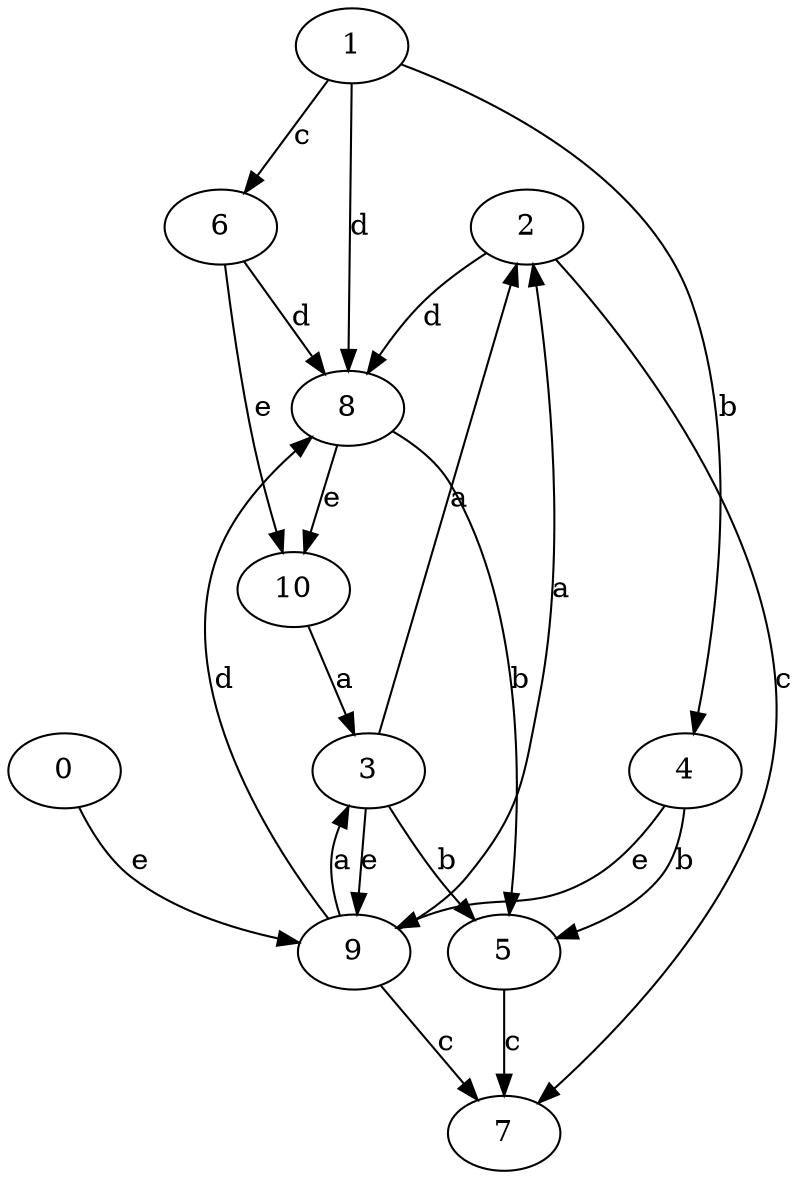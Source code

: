strict digraph  {
2;
3;
4;
5;
6;
7;
0;
1;
8;
9;
10;
2 -> 7  [label=c];
2 -> 8  [label=d];
3 -> 2  [label=a];
3 -> 5  [label=b];
3 -> 9  [label=e];
4 -> 5  [label=b];
4 -> 9  [label=e];
5 -> 7  [label=c];
6 -> 8  [label=d];
6 -> 10  [label=e];
0 -> 9  [label=e];
1 -> 4  [label=b];
1 -> 6  [label=c];
1 -> 8  [label=d];
8 -> 5  [label=b];
8 -> 10  [label=e];
9 -> 2  [label=a];
9 -> 3  [label=a];
9 -> 7  [label=c];
9 -> 8  [label=d];
10 -> 3  [label=a];
}
